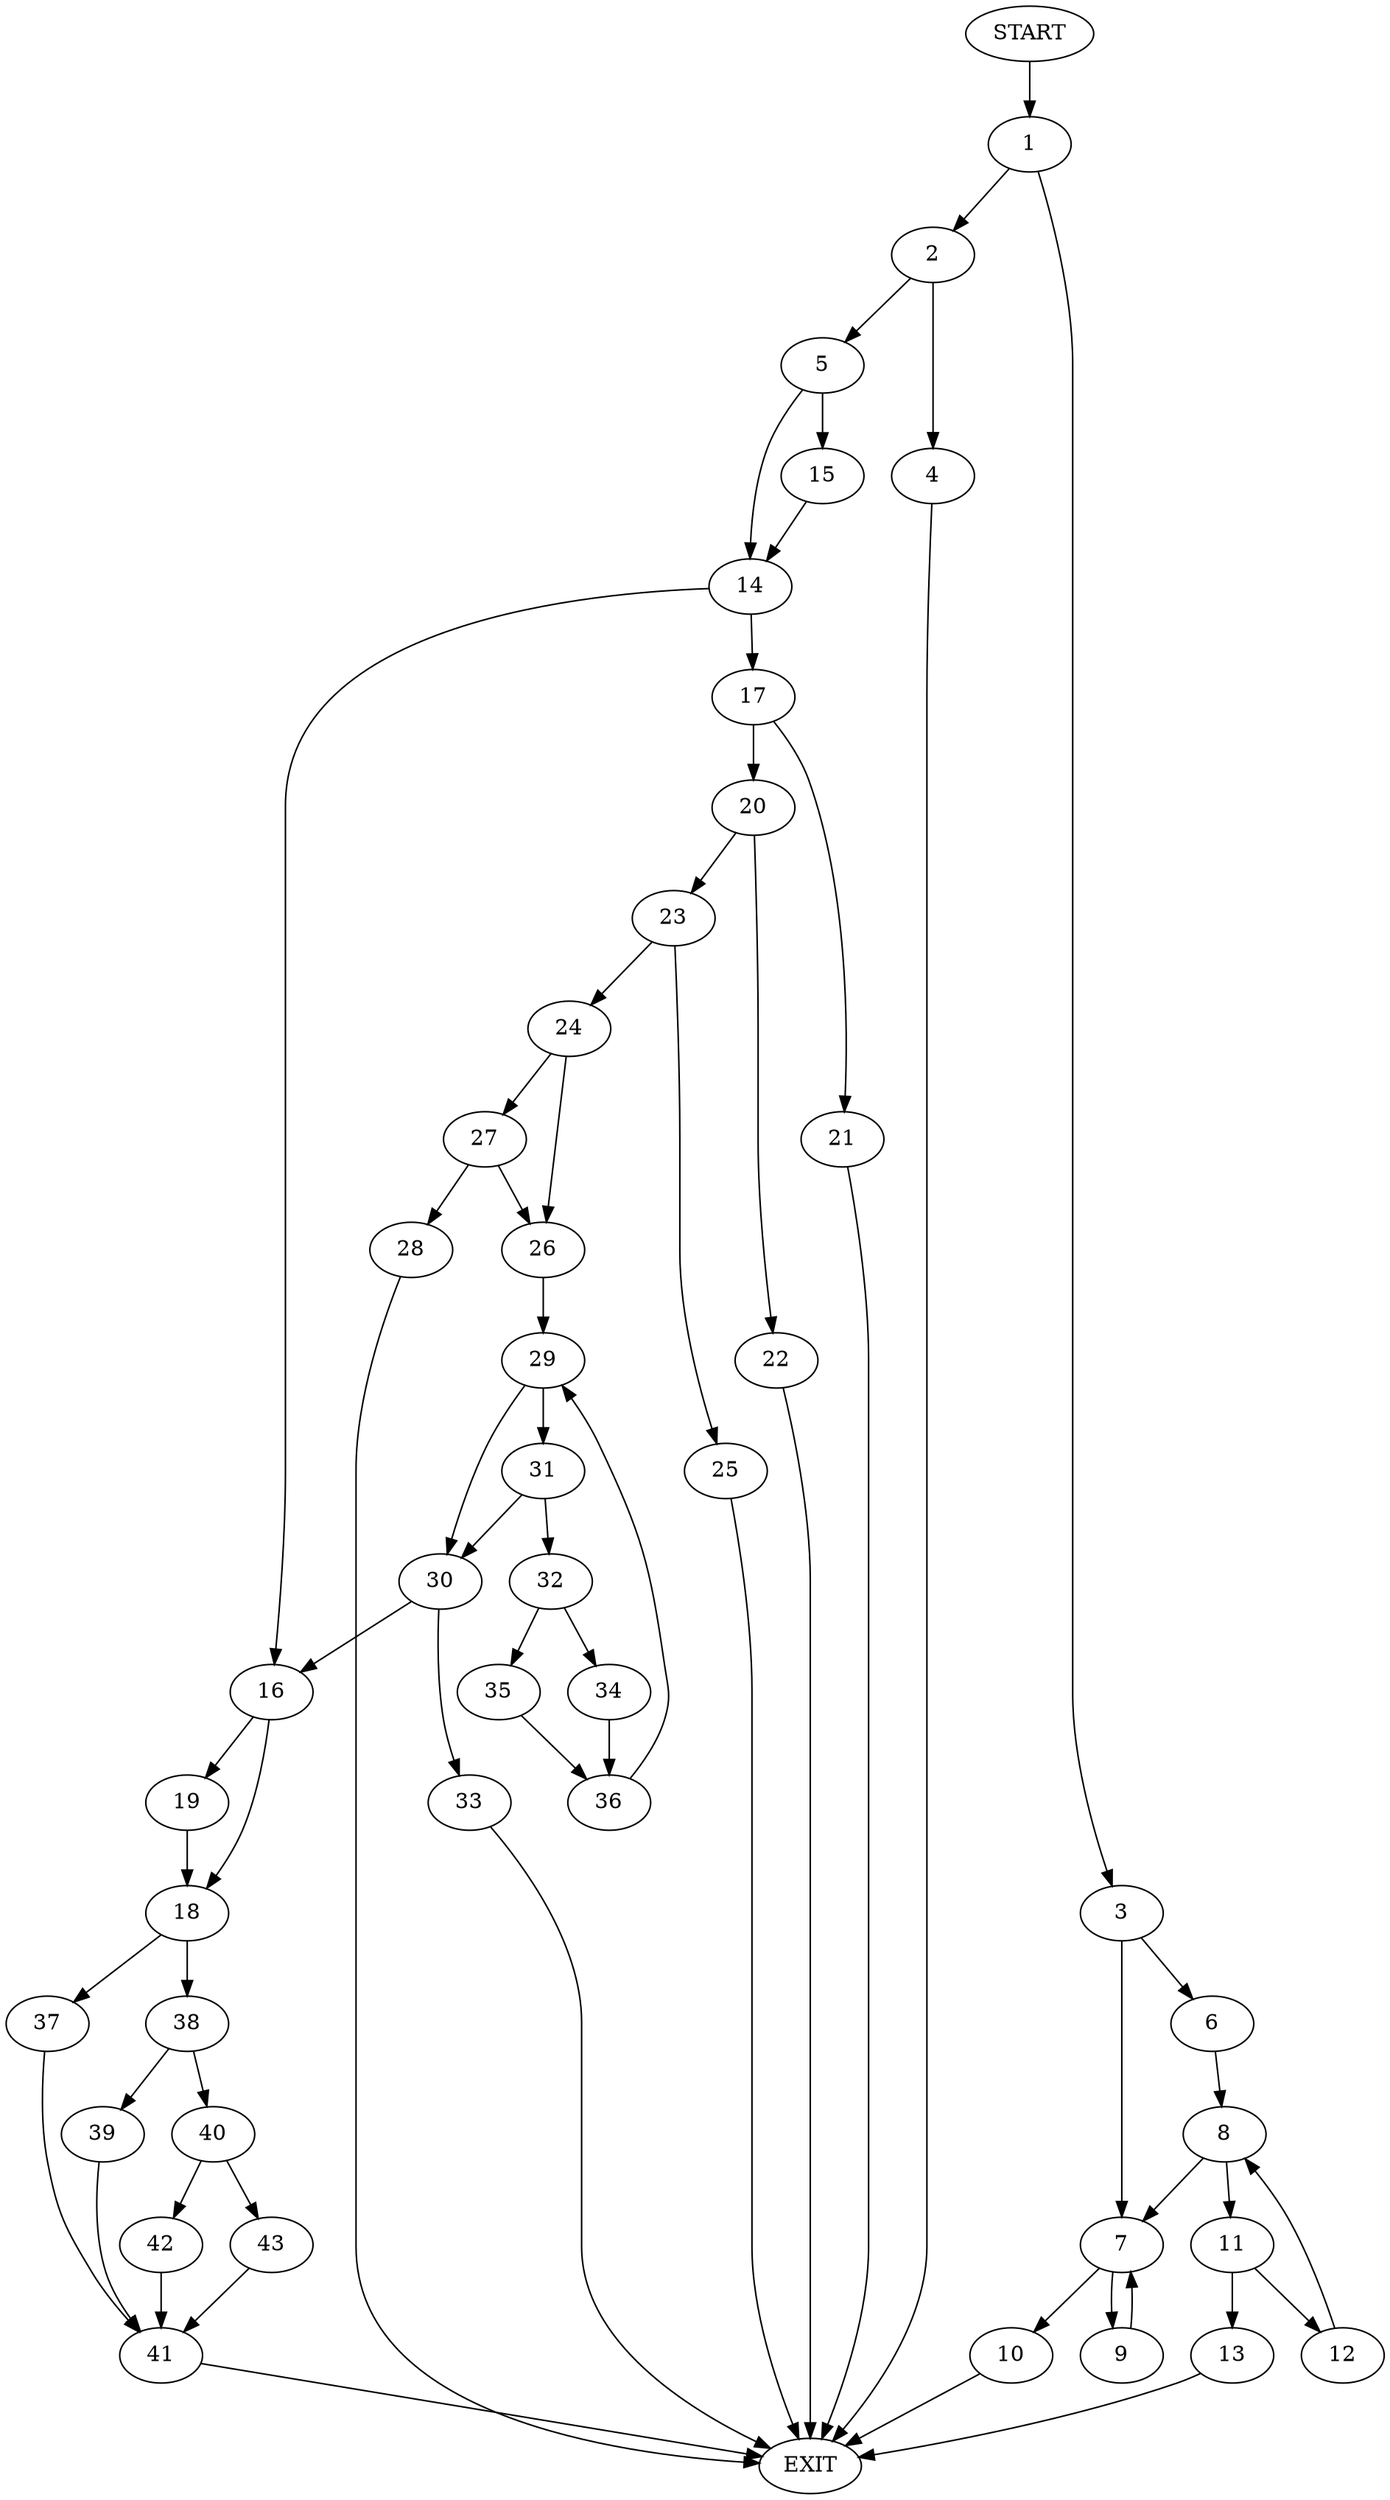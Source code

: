 digraph {
0 [label="START"]
44 [label="EXIT"]
0 -> 1
1 -> 2
1 -> 3
2 -> 4
2 -> 5
3 -> 6
3 -> 7
6 -> 8
7 -> 9
7 -> 10
8 -> 11
8 -> 7
11 -> 12
11 -> 13
13 -> 44
12 -> 8
10 -> 44
9 -> 7
5 -> 14
5 -> 15
4 -> 44
14 -> 16
14 -> 17
15 -> 14
16 -> 18
16 -> 19
17 -> 20
17 -> 21
20 -> 22
20 -> 23
21 -> 44
22 -> 44
23 -> 24
23 -> 25
25 -> 44
24 -> 26
24 -> 27
27 -> 26
27 -> 28
26 -> 29
28 -> 44
29 -> 30
29 -> 31
31 -> 32
31 -> 30
30 -> 33
30 -> 16
32 -> 34
32 -> 35
34 -> 36
35 -> 36
36 -> 29
33 -> 44
18 -> 37
18 -> 38
19 -> 18
38 -> 39
38 -> 40
37 -> 41
41 -> 44
40 -> 42
40 -> 43
39 -> 41
42 -> 41
43 -> 41
}
